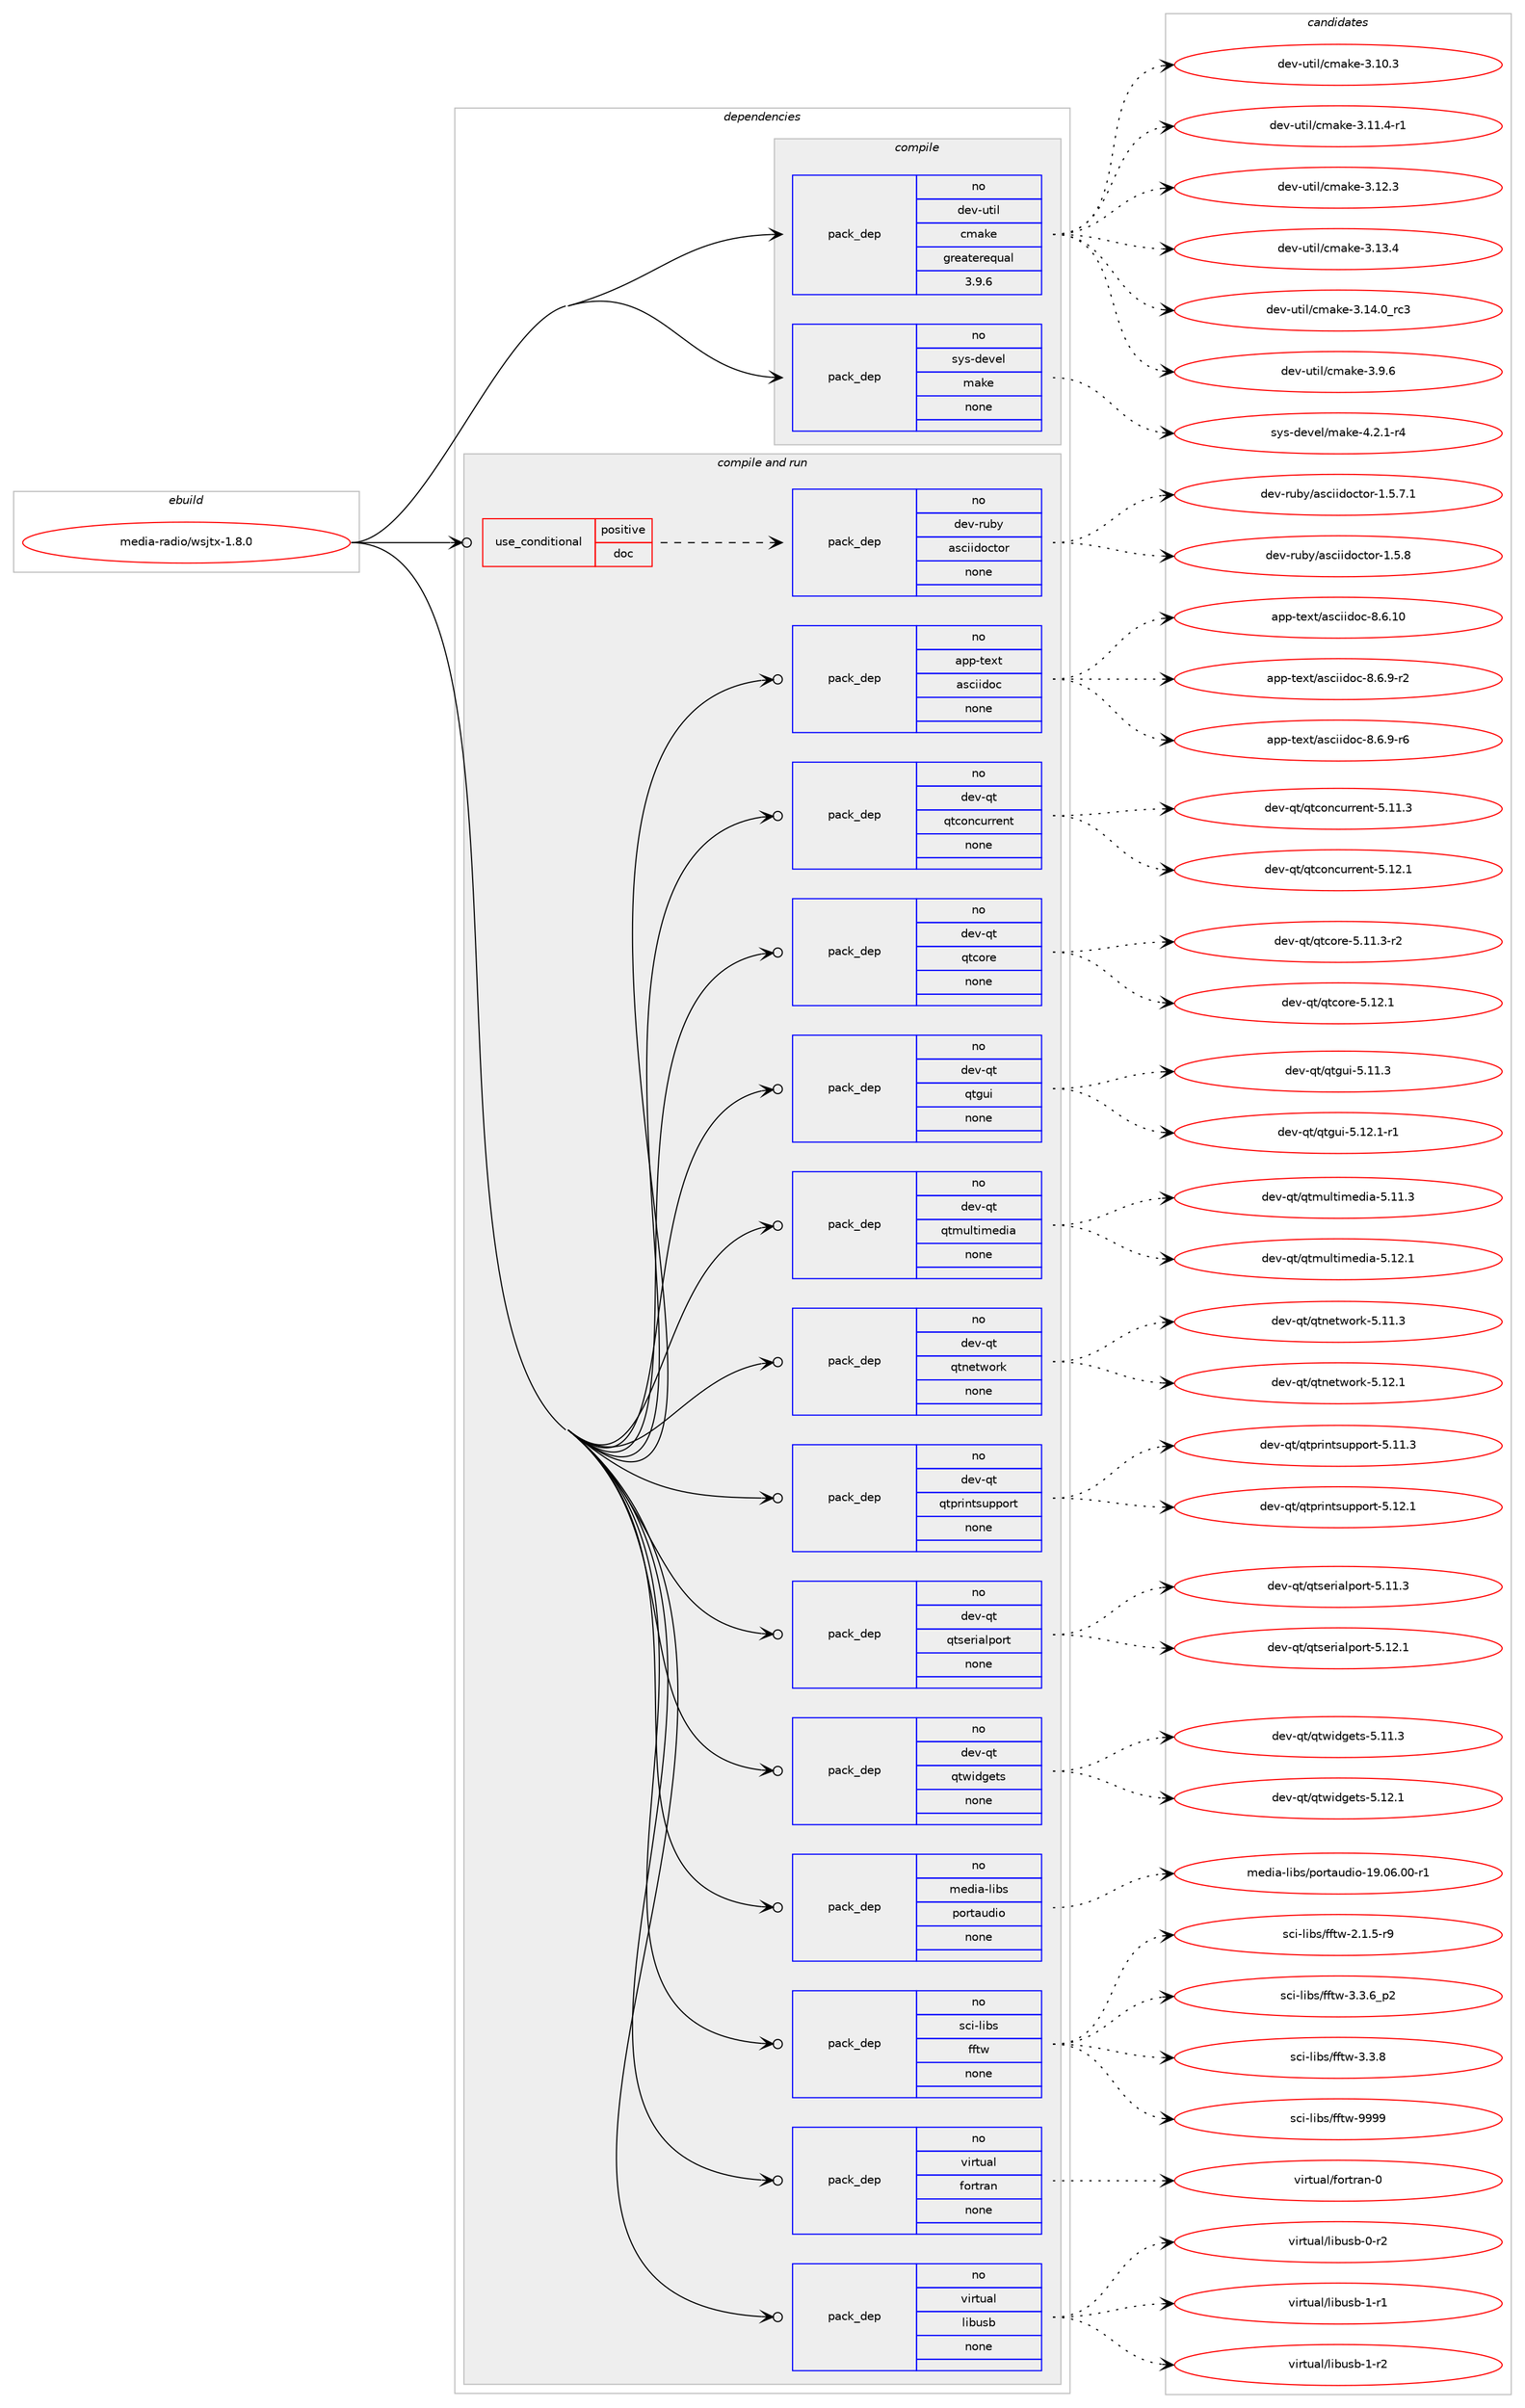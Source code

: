 digraph prolog {

# *************
# Graph options
# *************

newrank=true;
concentrate=true;
compound=true;
graph [rankdir=LR,fontname=Helvetica,fontsize=10,ranksep=1.5];#, ranksep=2.5, nodesep=0.2];
edge  [arrowhead=vee];
node  [fontname=Helvetica,fontsize=10];

# **********
# The ebuild
# **********

subgraph cluster_leftcol {
color=gray;
rank=same;
label=<<i>ebuild</i>>;
id [label="media-radio/wsjtx-1.8.0", color=red, width=4, href="../media-radio/wsjtx-1.8.0.svg"];
}

# ****************
# The dependencies
# ****************

subgraph cluster_midcol {
color=gray;
label=<<i>dependencies</i>>;
subgraph cluster_compile {
fillcolor="#eeeeee";
style=filled;
label=<<i>compile</i>>;
subgraph pack1160891 {
dependency1623711 [label=<<TABLE BORDER="0" CELLBORDER="1" CELLSPACING="0" CELLPADDING="4" WIDTH="220"><TR><TD ROWSPAN="6" CELLPADDING="30">pack_dep</TD></TR><TR><TD WIDTH="110">no</TD></TR><TR><TD>dev-util</TD></TR><TR><TD>cmake</TD></TR><TR><TD>greaterequal</TD></TR><TR><TD>3.9.6</TD></TR></TABLE>>, shape=none, color=blue];
}
id:e -> dependency1623711:w [weight=20,style="solid",arrowhead="vee"];
subgraph pack1160892 {
dependency1623712 [label=<<TABLE BORDER="0" CELLBORDER="1" CELLSPACING="0" CELLPADDING="4" WIDTH="220"><TR><TD ROWSPAN="6" CELLPADDING="30">pack_dep</TD></TR><TR><TD WIDTH="110">no</TD></TR><TR><TD>sys-devel</TD></TR><TR><TD>make</TD></TR><TR><TD>none</TD></TR><TR><TD></TD></TR></TABLE>>, shape=none, color=blue];
}
id:e -> dependency1623712:w [weight=20,style="solid",arrowhead="vee"];
}
subgraph cluster_compileandrun {
fillcolor="#eeeeee";
style=filled;
label=<<i>compile and run</i>>;
subgraph cond436642 {
dependency1623713 [label=<<TABLE BORDER="0" CELLBORDER="1" CELLSPACING="0" CELLPADDING="4"><TR><TD ROWSPAN="3" CELLPADDING="10">use_conditional</TD></TR><TR><TD>positive</TD></TR><TR><TD>doc</TD></TR></TABLE>>, shape=none, color=red];
subgraph pack1160893 {
dependency1623714 [label=<<TABLE BORDER="0" CELLBORDER="1" CELLSPACING="0" CELLPADDING="4" WIDTH="220"><TR><TD ROWSPAN="6" CELLPADDING="30">pack_dep</TD></TR><TR><TD WIDTH="110">no</TD></TR><TR><TD>dev-ruby</TD></TR><TR><TD>asciidoctor</TD></TR><TR><TD>none</TD></TR><TR><TD></TD></TR></TABLE>>, shape=none, color=blue];
}
dependency1623713:e -> dependency1623714:w [weight=20,style="dashed",arrowhead="vee"];
}
id:e -> dependency1623713:w [weight=20,style="solid",arrowhead="odotvee"];
subgraph pack1160894 {
dependency1623715 [label=<<TABLE BORDER="0" CELLBORDER="1" CELLSPACING="0" CELLPADDING="4" WIDTH="220"><TR><TD ROWSPAN="6" CELLPADDING="30">pack_dep</TD></TR><TR><TD WIDTH="110">no</TD></TR><TR><TD>app-text</TD></TR><TR><TD>asciidoc</TD></TR><TR><TD>none</TD></TR><TR><TD></TD></TR></TABLE>>, shape=none, color=blue];
}
id:e -> dependency1623715:w [weight=20,style="solid",arrowhead="odotvee"];
subgraph pack1160895 {
dependency1623716 [label=<<TABLE BORDER="0" CELLBORDER="1" CELLSPACING="0" CELLPADDING="4" WIDTH="220"><TR><TD ROWSPAN="6" CELLPADDING="30">pack_dep</TD></TR><TR><TD WIDTH="110">no</TD></TR><TR><TD>dev-qt</TD></TR><TR><TD>qtconcurrent</TD></TR><TR><TD>none</TD></TR><TR><TD></TD></TR></TABLE>>, shape=none, color=blue];
}
id:e -> dependency1623716:w [weight=20,style="solid",arrowhead="odotvee"];
subgraph pack1160896 {
dependency1623717 [label=<<TABLE BORDER="0" CELLBORDER="1" CELLSPACING="0" CELLPADDING="4" WIDTH="220"><TR><TD ROWSPAN="6" CELLPADDING="30">pack_dep</TD></TR><TR><TD WIDTH="110">no</TD></TR><TR><TD>dev-qt</TD></TR><TR><TD>qtcore</TD></TR><TR><TD>none</TD></TR><TR><TD></TD></TR></TABLE>>, shape=none, color=blue];
}
id:e -> dependency1623717:w [weight=20,style="solid",arrowhead="odotvee"];
subgraph pack1160897 {
dependency1623718 [label=<<TABLE BORDER="0" CELLBORDER="1" CELLSPACING="0" CELLPADDING="4" WIDTH="220"><TR><TD ROWSPAN="6" CELLPADDING="30">pack_dep</TD></TR><TR><TD WIDTH="110">no</TD></TR><TR><TD>dev-qt</TD></TR><TR><TD>qtgui</TD></TR><TR><TD>none</TD></TR><TR><TD></TD></TR></TABLE>>, shape=none, color=blue];
}
id:e -> dependency1623718:w [weight=20,style="solid",arrowhead="odotvee"];
subgraph pack1160898 {
dependency1623719 [label=<<TABLE BORDER="0" CELLBORDER="1" CELLSPACING="0" CELLPADDING="4" WIDTH="220"><TR><TD ROWSPAN="6" CELLPADDING="30">pack_dep</TD></TR><TR><TD WIDTH="110">no</TD></TR><TR><TD>dev-qt</TD></TR><TR><TD>qtmultimedia</TD></TR><TR><TD>none</TD></TR><TR><TD></TD></TR></TABLE>>, shape=none, color=blue];
}
id:e -> dependency1623719:w [weight=20,style="solid",arrowhead="odotvee"];
subgraph pack1160899 {
dependency1623720 [label=<<TABLE BORDER="0" CELLBORDER="1" CELLSPACING="0" CELLPADDING="4" WIDTH="220"><TR><TD ROWSPAN="6" CELLPADDING="30">pack_dep</TD></TR><TR><TD WIDTH="110">no</TD></TR><TR><TD>dev-qt</TD></TR><TR><TD>qtnetwork</TD></TR><TR><TD>none</TD></TR><TR><TD></TD></TR></TABLE>>, shape=none, color=blue];
}
id:e -> dependency1623720:w [weight=20,style="solid",arrowhead="odotvee"];
subgraph pack1160900 {
dependency1623721 [label=<<TABLE BORDER="0" CELLBORDER="1" CELLSPACING="0" CELLPADDING="4" WIDTH="220"><TR><TD ROWSPAN="6" CELLPADDING="30">pack_dep</TD></TR><TR><TD WIDTH="110">no</TD></TR><TR><TD>dev-qt</TD></TR><TR><TD>qtprintsupport</TD></TR><TR><TD>none</TD></TR><TR><TD></TD></TR></TABLE>>, shape=none, color=blue];
}
id:e -> dependency1623721:w [weight=20,style="solid",arrowhead="odotvee"];
subgraph pack1160901 {
dependency1623722 [label=<<TABLE BORDER="0" CELLBORDER="1" CELLSPACING="0" CELLPADDING="4" WIDTH="220"><TR><TD ROWSPAN="6" CELLPADDING="30">pack_dep</TD></TR><TR><TD WIDTH="110">no</TD></TR><TR><TD>dev-qt</TD></TR><TR><TD>qtserialport</TD></TR><TR><TD>none</TD></TR><TR><TD></TD></TR></TABLE>>, shape=none, color=blue];
}
id:e -> dependency1623722:w [weight=20,style="solid",arrowhead="odotvee"];
subgraph pack1160902 {
dependency1623723 [label=<<TABLE BORDER="0" CELLBORDER="1" CELLSPACING="0" CELLPADDING="4" WIDTH="220"><TR><TD ROWSPAN="6" CELLPADDING="30">pack_dep</TD></TR><TR><TD WIDTH="110">no</TD></TR><TR><TD>dev-qt</TD></TR><TR><TD>qtwidgets</TD></TR><TR><TD>none</TD></TR><TR><TD></TD></TR></TABLE>>, shape=none, color=blue];
}
id:e -> dependency1623723:w [weight=20,style="solid",arrowhead="odotvee"];
subgraph pack1160903 {
dependency1623724 [label=<<TABLE BORDER="0" CELLBORDER="1" CELLSPACING="0" CELLPADDING="4" WIDTH="220"><TR><TD ROWSPAN="6" CELLPADDING="30">pack_dep</TD></TR><TR><TD WIDTH="110">no</TD></TR><TR><TD>media-libs</TD></TR><TR><TD>portaudio</TD></TR><TR><TD>none</TD></TR><TR><TD></TD></TR></TABLE>>, shape=none, color=blue];
}
id:e -> dependency1623724:w [weight=20,style="solid",arrowhead="odotvee"];
subgraph pack1160904 {
dependency1623725 [label=<<TABLE BORDER="0" CELLBORDER="1" CELLSPACING="0" CELLPADDING="4" WIDTH="220"><TR><TD ROWSPAN="6" CELLPADDING="30">pack_dep</TD></TR><TR><TD WIDTH="110">no</TD></TR><TR><TD>sci-libs</TD></TR><TR><TD>fftw</TD></TR><TR><TD>none</TD></TR><TR><TD></TD></TR></TABLE>>, shape=none, color=blue];
}
id:e -> dependency1623725:w [weight=20,style="solid",arrowhead="odotvee"];
subgraph pack1160905 {
dependency1623726 [label=<<TABLE BORDER="0" CELLBORDER="1" CELLSPACING="0" CELLPADDING="4" WIDTH="220"><TR><TD ROWSPAN="6" CELLPADDING="30">pack_dep</TD></TR><TR><TD WIDTH="110">no</TD></TR><TR><TD>virtual</TD></TR><TR><TD>fortran</TD></TR><TR><TD>none</TD></TR><TR><TD></TD></TR></TABLE>>, shape=none, color=blue];
}
id:e -> dependency1623726:w [weight=20,style="solid",arrowhead="odotvee"];
subgraph pack1160906 {
dependency1623727 [label=<<TABLE BORDER="0" CELLBORDER="1" CELLSPACING="0" CELLPADDING="4" WIDTH="220"><TR><TD ROWSPAN="6" CELLPADDING="30">pack_dep</TD></TR><TR><TD WIDTH="110">no</TD></TR><TR><TD>virtual</TD></TR><TR><TD>libusb</TD></TR><TR><TD>none</TD></TR><TR><TD></TD></TR></TABLE>>, shape=none, color=blue];
}
id:e -> dependency1623727:w [weight=20,style="solid",arrowhead="odotvee"];
}
subgraph cluster_run {
fillcolor="#eeeeee";
style=filled;
label=<<i>run</i>>;
}
}

# **************
# The candidates
# **************

subgraph cluster_choices {
rank=same;
color=gray;
label=<<i>candidates</i>>;

subgraph choice1160891 {
color=black;
nodesep=1;
choice1001011184511711610510847991099710710145514649484651 [label="dev-util/cmake-3.10.3", color=red, width=4,href="../dev-util/cmake-3.10.3.svg"];
choice10010111845117116105108479910997107101455146494946524511449 [label="dev-util/cmake-3.11.4-r1", color=red, width=4,href="../dev-util/cmake-3.11.4-r1.svg"];
choice1001011184511711610510847991099710710145514649504651 [label="dev-util/cmake-3.12.3", color=red, width=4,href="../dev-util/cmake-3.12.3.svg"];
choice1001011184511711610510847991099710710145514649514652 [label="dev-util/cmake-3.13.4", color=red, width=4,href="../dev-util/cmake-3.13.4.svg"];
choice1001011184511711610510847991099710710145514649524648951149951 [label="dev-util/cmake-3.14.0_rc3", color=red, width=4,href="../dev-util/cmake-3.14.0_rc3.svg"];
choice10010111845117116105108479910997107101455146574654 [label="dev-util/cmake-3.9.6", color=red, width=4,href="../dev-util/cmake-3.9.6.svg"];
dependency1623711:e -> choice1001011184511711610510847991099710710145514649484651:w [style=dotted,weight="100"];
dependency1623711:e -> choice10010111845117116105108479910997107101455146494946524511449:w [style=dotted,weight="100"];
dependency1623711:e -> choice1001011184511711610510847991099710710145514649504651:w [style=dotted,weight="100"];
dependency1623711:e -> choice1001011184511711610510847991099710710145514649514652:w [style=dotted,weight="100"];
dependency1623711:e -> choice1001011184511711610510847991099710710145514649524648951149951:w [style=dotted,weight="100"];
dependency1623711:e -> choice10010111845117116105108479910997107101455146574654:w [style=dotted,weight="100"];
}
subgraph choice1160892 {
color=black;
nodesep=1;
choice1151211154510010111810110847109971071014552465046494511452 [label="sys-devel/make-4.2.1-r4", color=red, width=4,href="../sys-devel/make-4.2.1-r4.svg"];
dependency1623712:e -> choice1151211154510010111810110847109971071014552465046494511452:w [style=dotted,weight="100"];
}
subgraph choice1160893 {
color=black;
nodesep=1;
choice1001011184511411798121479711599105105100111991161111144549465346554649 [label="dev-ruby/asciidoctor-1.5.7.1", color=red, width=4,href="../dev-ruby/asciidoctor-1.5.7.1.svg"];
choice100101118451141179812147971159910510510011199116111114454946534656 [label="dev-ruby/asciidoctor-1.5.8", color=red, width=4,href="../dev-ruby/asciidoctor-1.5.8.svg"];
dependency1623714:e -> choice1001011184511411798121479711599105105100111991161111144549465346554649:w [style=dotted,weight="100"];
dependency1623714:e -> choice100101118451141179812147971159910510510011199116111114454946534656:w [style=dotted,weight="100"];
}
subgraph choice1160894 {
color=black;
nodesep=1;
choice97112112451161011201164797115991051051001119945564654464948 [label="app-text/asciidoc-8.6.10", color=red, width=4,href="../app-text/asciidoc-8.6.10.svg"];
choice9711211245116101120116479711599105105100111994556465446574511450 [label="app-text/asciidoc-8.6.9-r2", color=red, width=4,href="../app-text/asciidoc-8.6.9-r2.svg"];
choice9711211245116101120116479711599105105100111994556465446574511454 [label="app-text/asciidoc-8.6.9-r6", color=red, width=4,href="../app-text/asciidoc-8.6.9-r6.svg"];
dependency1623715:e -> choice97112112451161011201164797115991051051001119945564654464948:w [style=dotted,weight="100"];
dependency1623715:e -> choice9711211245116101120116479711599105105100111994556465446574511450:w [style=dotted,weight="100"];
dependency1623715:e -> choice9711211245116101120116479711599105105100111994556465446574511454:w [style=dotted,weight="100"];
}
subgraph choice1160895 {
color=black;
nodesep=1;
choice1001011184511311647113116991111109911711411410111011645534649494651 [label="dev-qt/qtconcurrent-5.11.3", color=red, width=4,href="../dev-qt/qtconcurrent-5.11.3.svg"];
choice1001011184511311647113116991111109911711411410111011645534649504649 [label="dev-qt/qtconcurrent-5.12.1", color=red, width=4,href="../dev-qt/qtconcurrent-5.12.1.svg"];
dependency1623716:e -> choice1001011184511311647113116991111109911711411410111011645534649494651:w [style=dotted,weight="100"];
dependency1623716:e -> choice1001011184511311647113116991111109911711411410111011645534649504649:w [style=dotted,weight="100"];
}
subgraph choice1160896 {
color=black;
nodesep=1;
choice100101118451131164711311699111114101455346494946514511450 [label="dev-qt/qtcore-5.11.3-r2", color=red, width=4,href="../dev-qt/qtcore-5.11.3-r2.svg"];
choice10010111845113116471131169911111410145534649504649 [label="dev-qt/qtcore-5.12.1", color=red, width=4,href="../dev-qt/qtcore-5.12.1.svg"];
dependency1623717:e -> choice100101118451131164711311699111114101455346494946514511450:w [style=dotted,weight="100"];
dependency1623717:e -> choice10010111845113116471131169911111410145534649504649:w [style=dotted,weight="100"];
}
subgraph choice1160897 {
color=black;
nodesep=1;
choice100101118451131164711311610311710545534649494651 [label="dev-qt/qtgui-5.11.3", color=red, width=4,href="../dev-qt/qtgui-5.11.3.svg"];
choice1001011184511311647113116103117105455346495046494511449 [label="dev-qt/qtgui-5.12.1-r1", color=red, width=4,href="../dev-qt/qtgui-5.12.1-r1.svg"];
dependency1623718:e -> choice100101118451131164711311610311710545534649494651:w [style=dotted,weight="100"];
dependency1623718:e -> choice1001011184511311647113116103117105455346495046494511449:w [style=dotted,weight="100"];
}
subgraph choice1160898 {
color=black;
nodesep=1;
choice10010111845113116471131161091171081161051091011001059745534649494651 [label="dev-qt/qtmultimedia-5.11.3", color=red, width=4,href="../dev-qt/qtmultimedia-5.11.3.svg"];
choice10010111845113116471131161091171081161051091011001059745534649504649 [label="dev-qt/qtmultimedia-5.12.1", color=red, width=4,href="../dev-qt/qtmultimedia-5.12.1.svg"];
dependency1623719:e -> choice10010111845113116471131161091171081161051091011001059745534649494651:w [style=dotted,weight="100"];
dependency1623719:e -> choice10010111845113116471131161091171081161051091011001059745534649504649:w [style=dotted,weight="100"];
}
subgraph choice1160899 {
color=black;
nodesep=1;
choice100101118451131164711311611010111611911111410745534649494651 [label="dev-qt/qtnetwork-5.11.3", color=red, width=4,href="../dev-qt/qtnetwork-5.11.3.svg"];
choice100101118451131164711311611010111611911111410745534649504649 [label="dev-qt/qtnetwork-5.12.1", color=red, width=4,href="../dev-qt/qtnetwork-5.12.1.svg"];
dependency1623720:e -> choice100101118451131164711311611010111611911111410745534649494651:w [style=dotted,weight="100"];
dependency1623720:e -> choice100101118451131164711311611010111611911111410745534649504649:w [style=dotted,weight="100"];
}
subgraph choice1160900 {
color=black;
nodesep=1;
choice100101118451131164711311611211410511011611511711211211111411645534649494651 [label="dev-qt/qtprintsupport-5.11.3", color=red, width=4,href="../dev-qt/qtprintsupport-5.11.3.svg"];
choice100101118451131164711311611211410511011611511711211211111411645534649504649 [label="dev-qt/qtprintsupport-5.12.1", color=red, width=4,href="../dev-qt/qtprintsupport-5.12.1.svg"];
dependency1623721:e -> choice100101118451131164711311611211410511011611511711211211111411645534649494651:w [style=dotted,weight="100"];
dependency1623721:e -> choice100101118451131164711311611211410511011611511711211211111411645534649504649:w [style=dotted,weight="100"];
}
subgraph choice1160901 {
color=black;
nodesep=1;
choice10010111845113116471131161151011141059710811211111411645534649494651 [label="dev-qt/qtserialport-5.11.3", color=red, width=4,href="../dev-qt/qtserialport-5.11.3.svg"];
choice10010111845113116471131161151011141059710811211111411645534649504649 [label="dev-qt/qtserialport-5.12.1", color=red, width=4,href="../dev-qt/qtserialport-5.12.1.svg"];
dependency1623722:e -> choice10010111845113116471131161151011141059710811211111411645534649494651:w [style=dotted,weight="100"];
dependency1623722:e -> choice10010111845113116471131161151011141059710811211111411645534649504649:w [style=dotted,weight="100"];
}
subgraph choice1160902 {
color=black;
nodesep=1;
choice100101118451131164711311611910510010310111611545534649494651 [label="dev-qt/qtwidgets-5.11.3", color=red, width=4,href="../dev-qt/qtwidgets-5.11.3.svg"];
choice100101118451131164711311611910510010310111611545534649504649 [label="dev-qt/qtwidgets-5.12.1", color=red, width=4,href="../dev-qt/qtwidgets-5.12.1.svg"];
dependency1623723:e -> choice100101118451131164711311611910510010310111611545534649494651:w [style=dotted,weight="100"];
dependency1623723:e -> choice100101118451131164711311611910510010310111611545534649504649:w [style=dotted,weight="100"];
}
subgraph choice1160903 {
color=black;
nodesep=1;
choice10910110010597451081059811547112111114116971171001051114549574648544648484511449 [label="media-libs/portaudio-19.06.00-r1", color=red, width=4,href="../media-libs/portaudio-19.06.00-r1.svg"];
dependency1623724:e -> choice10910110010597451081059811547112111114116971171001051114549574648544648484511449:w [style=dotted,weight="100"];
}
subgraph choice1160904 {
color=black;
nodesep=1;
choice115991054510810598115471021021161194550464946534511457 [label="sci-libs/fftw-2.1.5-r9", color=red, width=4,href="../sci-libs/fftw-2.1.5-r9.svg"];
choice115991054510810598115471021021161194551465146549511250 [label="sci-libs/fftw-3.3.6_p2", color=red, width=4,href="../sci-libs/fftw-3.3.6_p2.svg"];
choice11599105451081059811547102102116119455146514656 [label="sci-libs/fftw-3.3.8", color=red, width=4,href="../sci-libs/fftw-3.3.8.svg"];
choice115991054510810598115471021021161194557575757 [label="sci-libs/fftw-9999", color=red, width=4,href="../sci-libs/fftw-9999.svg"];
dependency1623725:e -> choice115991054510810598115471021021161194550464946534511457:w [style=dotted,weight="100"];
dependency1623725:e -> choice115991054510810598115471021021161194551465146549511250:w [style=dotted,weight="100"];
dependency1623725:e -> choice11599105451081059811547102102116119455146514656:w [style=dotted,weight="100"];
dependency1623725:e -> choice115991054510810598115471021021161194557575757:w [style=dotted,weight="100"];
}
subgraph choice1160905 {
color=black;
nodesep=1;
choice1181051141161179710847102111114116114971104548 [label="virtual/fortran-0", color=red, width=4,href="../virtual/fortran-0.svg"];
dependency1623726:e -> choice1181051141161179710847102111114116114971104548:w [style=dotted,weight="100"];
}
subgraph choice1160906 {
color=black;
nodesep=1;
choice1181051141161179710847108105981171159845484511450 [label="virtual/libusb-0-r2", color=red, width=4,href="../virtual/libusb-0-r2.svg"];
choice1181051141161179710847108105981171159845494511449 [label="virtual/libusb-1-r1", color=red, width=4,href="../virtual/libusb-1-r1.svg"];
choice1181051141161179710847108105981171159845494511450 [label="virtual/libusb-1-r2", color=red, width=4,href="../virtual/libusb-1-r2.svg"];
dependency1623727:e -> choice1181051141161179710847108105981171159845484511450:w [style=dotted,weight="100"];
dependency1623727:e -> choice1181051141161179710847108105981171159845494511449:w [style=dotted,weight="100"];
dependency1623727:e -> choice1181051141161179710847108105981171159845494511450:w [style=dotted,weight="100"];
}
}

}
